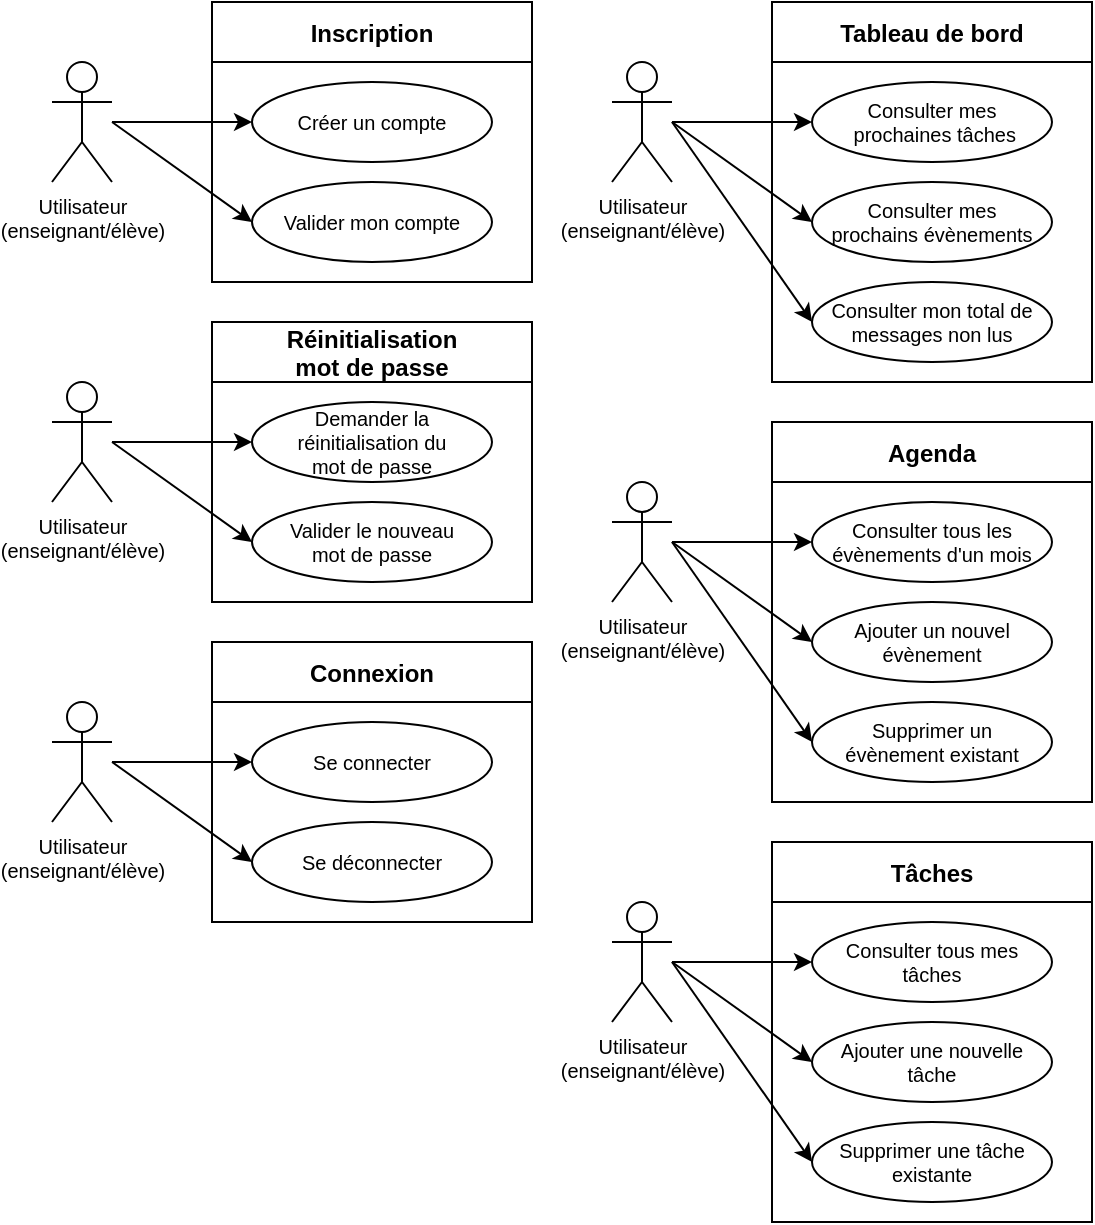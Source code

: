 <mxfile version="16.2.4" type="device"><diagram id="w3OMyUYjsyyjeT0_61_o" name="Page-1"><mxGraphModel dx="981" dy="532" grid="0" gridSize="10" guides="1" tooltips="1" connect="1" arrows="1" fold="1" page="1" pageScale="1" pageWidth="1100" pageHeight="850" math="0" shadow="0"><root><mxCell id="0"/><mxCell id="1" parent="0"/><mxCell id="hMvfhAILwzOql8lSLW82-1" value="Utilisateur&lt;br style=&quot;font-size: 10px;&quot;&gt;(enseignant/élève)" style="shape=umlActor;verticalLabelPosition=bottom;verticalAlign=top;html=1;outlineConnect=0;fontSize=10;" vertex="1" parent="1"><mxGeometry x="80" y="70" width="30" height="60" as="geometry"/></mxCell><mxCell id="hMvfhAILwzOql8lSLW82-2" value="Inscription" style="swimlane;startSize=30;" vertex="1" parent="1"><mxGeometry x="160" y="40" width="160" height="140" as="geometry"/></mxCell><mxCell id="hMvfhAILwzOql8lSLW82-4" value="Créer un compte" style="ellipse;whiteSpace=wrap;html=1;fontSize=10;" vertex="1" parent="hMvfhAILwzOql8lSLW82-2"><mxGeometry x="20" y="40" width="120" height="40" as="geometry"/></mxCell><mxCell id="hMvfhAILwzOql8lSLW82-5" value="Valider mon compte" style="ellipse;whiteSpace=wrap;html=1;fontSize=10;" vertex="1" parent="hMvfhAILwzOql8lSLW82-2"><mxGeometry x="20" y="90" width="120" height="40" as="geometry"/></mxCell><mxCell id="hMvfhAILwzOql8lSLW82-6" value="" style="endArrow=classic;html=1;rounded=0;entryX=0;entryY=0.5;entryDx=0;entryDy=0;" edge="1" parent="1" source="hMvfhAILwzOql8lSLW82-1" target="hMvfhAILwzOql8lSLW82-4"><mxGeometry width="50" height="50" relative="1" as="geometry"><mxPoint x="120" y="150" as="sourcePoint"/><mxPoint x="170" y="100" as="targetPoint"/></mxGeometry></mxCell><mxCell id="hMvfhAILwzOql8lSLW82-7" value="" style="endArrow=classic;html=1;rounded=0;entryX=0;entryY=0.5;entryDx=0;entryDy=0;" edge="1" parent="1" target="hMvfhAILwzOql8lSLW82-5"><mxGeometry width="50" height="50" relative="1" as="geometry"><mxPoint x="110" y="100" as="sourcePoint"/><mxPoint x="290" y="80" as="targetPoint"/></mxGeometry></mxCell><mxCell id="hMvfhAILwzOql8lSLW82-8" value="Utilisateur&lt;br style=&quot;font-size: 10px;&quot;&gt;(enseignant/élève)" style="shape=umlActor;verticalLabelPosition=bottom;verticalAlign=top;html=1;outlineConnect=0;fontSize=10;" vertex="1" parent="1"><mxGeometry x="80" y="230" width="30" height="60" as="geometry"/></mxCell><mxCell id="hMvfhAILwzOql8lSLW82-9" value="Réinitialisation &#10;mot de passe" style="swimlane;startSize=30;" vertex="1" parent="1"><mxGeometry x="160" y="200" width="160" height="140" as="geometry"/></mxCell><mxCell id="hMvfhAILwzOql8lSLW82-10" value="Demander la réinitialisation du &lt;br&gt;mot de passe" style="ellipse;whiteSpace=wrap;html=1;fontSize=10;" vertex="1" parent="hMvfhAILwzOql8lSLW82-9"><mxGeometry x="20" y="40" width="120" height="40" as="geometry"/></mxCell><mxCell id="hMvfhAILwzOql8lSLW82-11" value="Valider le nouveau &lt;br&gt;mot de passe" style="ellipse;whiteSpace=wrap;html=1;fontSize=10;" vertex="1" parent="hMvfhAILwzOql8lSLW82-9"><mxGeometry x="20" y="90" width="120" height="40" as="geometry"/></mxCell><mxCell id="hMvfhAILwzOql8lSLW82-12" value="" style="endArrow=classic;html=1;rounded=0;entryX=0;entryY=0.5;entryDx=0;entryDy=0;" edge="1" parent="1" source="hMvfhAILwzOql8lSLW82-8" target="hMvfhAILwzOql8lSLW82-10"><mxGeometry width="50" height="50" relative="1" as="geometry"><mxPoint x="120" y="310" as="sourcePoint"/><mxPoint x="170" y="260" as="targetPoint"/></mxGeometry></mxCell><mxCell id="hMvfhAILwzOql8lSLW82-13" value="" style="endArrow=classic;html=1;rounded=0;entryX=0;entryY=0.5;entryDx=0;entryDy=0;" edge="1" parent="1" target="hMvfhAILwzOql8lSLW82-11"><mxGeometry width="50" height="50" relative="1" as="geometry"><mxPoint x="110" y="260" as="sourcePoint"/><mxPoint x="290" y="240" as="targetPoint"/></mxGeometry></mxCell><mxCell id="hMvfhAILwzOql8lSLW82-14" value="Utilisateur&lt;br style=&quot;font-size: 10px;&quot;&gt;(enseignant/élève)" style="shape=umlActor;verticalLabelPosition=bottom;verticalAlign=top;html=1;outlineConnect=0;fontSize=10;" vertex="1" parent="1"><mxGeometry x="80" y="390" width="30" height="60" as="geometry"/></mxCell><mxCell id="hMvfhAILwzOql8lSLW82-15" value="Connexion" style="swimlane;startSize=30;" vertex="1" parent="1"><mxGeometry x="160" y="360" width="160" height="140" as="geometry"/></mxCell><mxCell id="hMvfhAILwzOql8lSLW82-16" value="Se connecter" style="ellipse;whiteSpace=wrap;html=1;fontSize=10;" vertex="1" parent="hMvfhAILwzOql8lSLW82-15"><mxGeometry x="20" y="40" width="120" height="40" as="geometry"/></mxCell><mxCell id="hMvfhAILwzOql8lSLW82-47" value="Se déconnecter" style="ellipse;whiteSpace=wrap;html=1;fontSize=10;" vertex="1" parent="hMvfhAILwzOql8lSLW82-15"><mxGeometry x="20" y="90" width="120" height="40" as="geometry"/></mxCell><mxCell id="hMvfhAILwzOql8lSLW82-18" value="" style="endArrow=classic;html=1;rounded=0;entryX=0;entryY=0.5;entryDx=0;entryDy=0;" edge="1" parent="1" source="hMvfhAILwzOql8lSLW82-14" target="hMvfhAILwzOql8lSLW82-16"><mxGeometry width="50" height="50" relative="1" as="geometry"><mxPoint x="120" y="470" as="sourcePoint"/><mxPoint x="170" y="420" as="targetPoint"/></mxGeometry></mxCell><mxCell id="hMvfhAILwzOql8lSLW82-20" value="Utilisateur&lt;br style=&quot;font-size: 10px;&quot;&gt;(enseignant/élève)" style="shape=umlActor;verticalLabelPosition=bottom;verticalAlign=top;html=1;outlineConnect=0;fontSize=10;" vertex="1" parent="1"><mxGeometry x="360" y="70" width="30" height="60" as="geometry"/></mxCell><mxCell id="hMvfhAILwzOql8lSLW82-21" value="Tableau de bord" style="swimlane;startSize=30;" vertex="1" parent="1"><mxGeometry x="440" y="40" width="160" height="190" as="geometry"/></mxCell><mxCell id="hMvfhAILwzOql8lSLW82-22" value="Consulter mes&lt;br&gt;&amp;nbsp;prochaines tâches" style="ellipse;whiteSpace=wrap;html=1;fontSize=10;" vertex="1" parent="hMvfhAILwzOql8lSLW82-21"><mxGeometry x="20" y="40" width="120" height="40" as="geometry"/></mxCell><mxCell id="hMvfhAILwzOql8lSLW82-23" value="Consulter mes &lt;br&gt;prochains évènements" style="ellipse;whiteSpace=wrap;html=1;fontSize=10;" vertex="1" parent="hMvfhAILwzOql8lSLW82-21"><mxGeometry x="20" y="90" width="120" height="40" as="geometry"/></mxCell><mxCell id="hMvfhAILwzOql8lSLW82-26" value="Consulter mon total de messages non lus" style="ellipse;whiteSpace=wrap;html=1;fontSize=10;" vertex="1" parent="hMvfhAILwzOql8lSLW82-21"><mxGeometry x="20" y="140" width="120" height="40" as="geometry"/></mxCell><mxCell id="hMvfhAILwzOql8lSLW82-24" value="" style="endArrow=classic;html=1;rounded=0;entryX=0;entryY=0.5;entryDx=0;entryDy=0;" edge="1" parent="1" source="hMvfhAILwzOql8lSLW82-20" target="hMvfhAILwzOql8lSLW82-22"><mxGeometry width="50" height="50" relative="1" as="geometry"><mxPoint x="400" y="150" as="sourcePoint"/><mxPoint x="450" y="100" as="targetPoint"/></mxGeometry></mxCell><mxCell id="hMvfhAILwzOql8lSLW82-25" value="" style="endArrow=classic;html=1;rounded=0;entryX=0;entryY=0.5;entryDx=0;entryDy=0;" edge="1" parent="1" target="hMvfhAILwzOql8lSLW82-23"><mxGeometry width="50" height="50" relative="1" as="geometry"><mxPoint x="390" y="100" as="sourcePoint"/><mxPoint x="570" y="80" as="targetPoint"/></mxGeometry></mxCell><mxCell id="hMvfhAILwzOql8lSLW82-27" value="" style="endArrow=classic;html=1;rounded=0;entryX=0;entryY=0.5;entryDx=0;entryDy=0;" edge="1" parent="1" target="hMvfhAILwzOql8lSLW82-26"><mxGeometry width="50" height="50" relative="1" as="geometry"><mxPoint x="390" y="100" as="sourcePoint"/><mxPoint x="470" y="180" as="targetPoint"/></mxGeometry></mxCell><mxCell id="hMvfhAILwzOql8lSLW82-31" value="Utilisateur&lt;br style=&quot;font-size: 10px;&quot;&gt;(enseignant/élève)" style="shape=umlActor;verticalLabelPosition=bottom;verticalAlign=top;html=1;outlineConnect=0;fontSize=10;" vertex="1" parent="1"><mxGeometry x="360" y="280" width="30" height="60" as="geometry"/></mxCell><mxCell id="hMvfhAILwzOql8lSLW82-32" value="Agenda" style="swimlane;startSize=30;" vertex="1" parent="1"><mxGeometry x="440" y="250" width="160" height="190" as="geometry"/></mxCell><mxCell id="hMvfhAILwzOql8lSLW82-33" value="Consulter tous les&lt;br&gt;évènements d'un mois" style="ellipse;whiteSpace=wrap;html=1;fontSize=10;" vertex="1" parent="hMvfhAILwzOql8lSLW82-32"><mxGeometry x="20" y="40" width="120" height="40" as="geometry"/></mxCell><mxCell id="hMvfhAILwzOql8lSLW82-34" value="Ajouter un nouvel évènement" style="ellipse;whiteSpace=wrap;html=1;fontSize=10;" vertex="1" parent="hMvfhAILwzOql8lSLW82-32"><mxGeometry x="20" y="90" width="120" height="40" as="geometry"/></mxCell><mxCell id="hMvfhAILwzOql8lSLW82-35" value="Supprimer un &lt;br&gt;évènement existant" style="ellipse;whiteSpace=wrap;html=1;fontSize=10;" vertex="1" parent="hMvfhAILwzOql8lSLW82-32"><mxGeometry x="20" y="140" width="120" height="40" as="geometry"/></mxCell><mxCell id="hMvfhAILwzOql8lSLW82-36" value="" style="endArrow=classic;html=1;rounded=0;entryX=0;entryY=0.5;entryDx=0;entryDy=0;" edge="1" parent="1" source="hMvfhAILwzOql8lSLW82-31" target="hMvfhAILwzOql8lSLW82-33"><mxGeometry width="50" height="50" relative="1" as="geometry"><mxPoint x="400" y="360" as="sourcePoint"/><mxPoint x="450" y="310" as="targetPoint"/></mxGeometry></mxCell><mxCell id="hMvfhAILwzOql8lSLW82-37" value="" style="endArrow=classic;html=1;rounded=0;entryX=0;entryY=0.5;entryDx=0;entryDy=0;" edge="1" parent="1" target="hMvfhAILwzOql8lSLW82-34"><mxGeometry width="50" height="50" relative="1" as="geometry"><mxPoint x="390" y="310" as="sourcePoint"/><mxPoint x="570" y="290" as="targetPoint"/></mxGeometry></mxCell><mxCell id="hMvfhAILwzOql8lSLW82-38" value="" style="endArrow=classic;html=1;rounded=0;entryX=0;entryY=0.5;entryDx=0;entryDy=0;" edge="1" parent="1" target="hMvfhAILwzOql8lSLW82-35"><mxGeometry width="50" height="50" relative="1" as="geometry"><mxPoint x="390" y="310" as="sourcePoint"/><mxPoint x="470" y="390" as="targetPoint"/></mxGeometry></mxCell><mxCell id="hMvfhAILwzOql8lSLW82-39" value="Utilisateur&lt;br style=&quot;font-size: 10px;&quot;&gt;(enseignant/élève)" style="shape=umlActor;verticalLabelPosition=bottom;verticalAlign=top;html=1;outlineConnect=0;fontSize=10;" vertex="1" parent="1"><mxGeometry x="360" y="490" width="30" height="60" as="geometry"/></mxCell><mxCell id="hMvfhAILwzOql8lSLW82-40" value="Tâches" style="swimlane;startSize=30;" vertex="1" parent="1"><mxGeometry x="440" y="460" width="160" height="190" as="geometry"/></mxCell><mxCell id="hMvfhAILwzOql8lSLW82-41" value="Consulter tous mes tâches" style="ellipse;whiteSpace=wrap;html=1;fontSize=10;" vertex="1" parent="hMvfhAILwzOql8lSLW82-40"><mxGeometry x="20" y="40" width="120" height="40" as="geometry"/></mxCell><mxCell id="hMvfhAILwzOql8lSLW82-42" value="Ajouter une nouvelle tâche" style="ellipse;whiteSpace=wrap;html=1;fontSize=10;" vertex="1" parent="hMvfhAILwzOql8lSLW82-40"><mxGeometry x="20" y="90" width="120" height="40" as="geometry"/></mxCell><mxCell id="hMvfhAILwzOql8lSLW82-43" value="Supprimer une tâche existante" style="ellipse;whiteSpace=wrap;html=1;fontSize=10;" vertex="1" parent="hMvfhAILwzOql8lSLW82-40"><mxGeometry x="20" y="140" width="120" height="40" as="geometry"/></mxCell><mxCell id="hMvfhAILwzOql8lSLW82-44" value="" style="endArrow=classic;html=1;rounded=0;entryX=0;entryY=0.5;entryDx=0;entryDy=0;" edge="1" parent="1" source="hMvfhAILwzOql8lSLW82-39" target="hMvfhAILwzOql8lSLW82-41"><mxGeometry width="50" height="50" relative="1" as="geometry"><mxPoint x="400" y="570" as="sourcePoint"/><mxPoint x="450" y="520" as="targetPoint"/></mxGeometry></mxCell><mxCell id="hMvfhAILwzOql8lSLW82-45" value="" style="endArrow=classic;html=1;rounded=0;entryX=0;entryY=0.5;entryDx=0;entryDy=0;" edge="1" parent="1" target="hMvfhAILwzOql8lSLW82-42"><mxGeometry width="50" height="50" relative="1" as="geometry"><mxPoint x="390" y="520" as="sourcePoint"/><mxPoint x="570" y="500" as="targetPoint"/></mxGeometry></mxCell><mxCell id="hMvfhAILwzOql8lSLW82-46" value="" style="endArrow=classic;html=1;rounded=0;entryX=0;entryY=0.5;entryDx=0;entryDy=0;" edge="1" parent="1" target="hMvfhAILwzOql8lSLW82-43"><mxGeometry width="50" height="50" relative="1" as="geometry"><mxPoint x="390" y="520" as="sourcePoint"/><mxPoint x="470" y="600" as="targetPoint"/></mxGeometry></mxCell><mxCell id="hMvfhAILwzOql8lSLW82-48" value="" style="endArrow=classic;html=1;rounded=0;entryX=0;entryY=0.5;entryDx=0;entryDy=0;" edge="1" parent="1" target="hMvfhAILwzOql8lSLW82-47"><mxGeometry width="50" height="50" relative="1" as="geometry"><mxPoint x="110" y="420" as="sourcePoint"/><mxPoint x="190" y="430" as="targetPoint"/></mxGeometry></mxCell></root></mxGraphModel></diagram></mxfile>